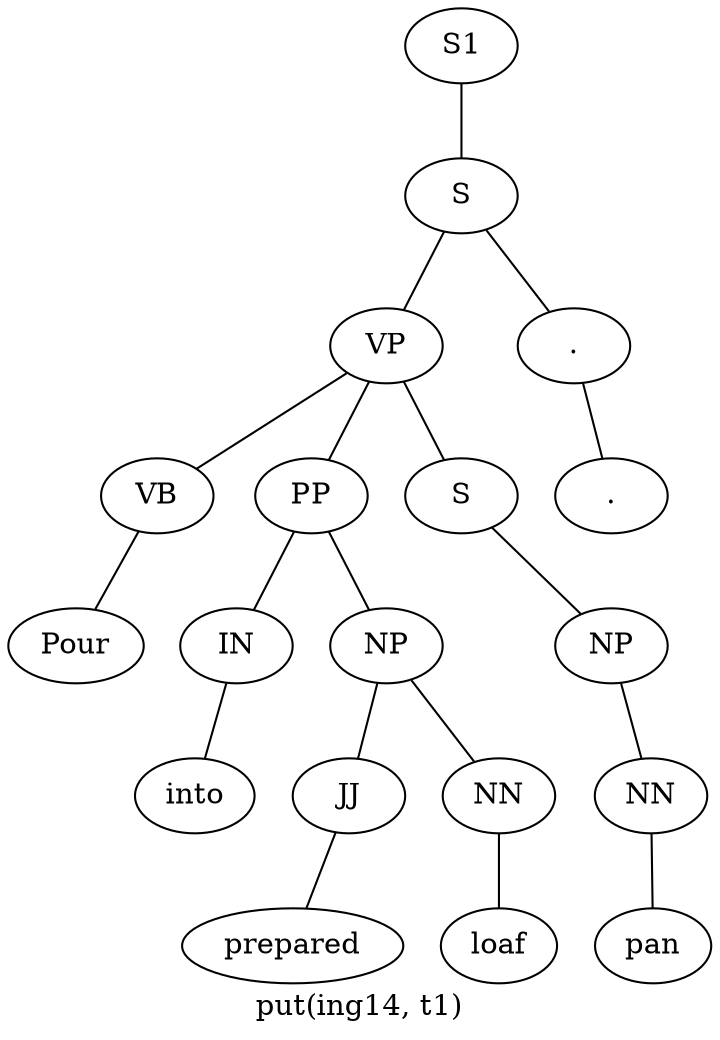 graph SyntaxGraph {
	label = "put(ing14, t1)";
	Node0 [label="S1"];
	Node1 [label="S"];
	Node2 [label="VP"];
	Node3 [label="VB"];
	Node4 [label="Pour"];
	Node5 [label="PP"];
	Node6 [label="IN"];
	Node7 [label="into"];
	Node8 [label="NP"];
	Node9 [label="JJ"];
	Node10 [label="prepared"];
	Node11 [label="NN"];
	Node12 [label="loaf"];
	Node13 [label="S"];
	Node14 [label="NP"];
	Node15 [label="NN"];
	Node16 [label="pan"];
	Node17 [label="."];
	Node18 [label="."];

	Node0 -- Node1;
	Node1 -- Node2;
	Node1 -- Node17;
	Node2 -- Node3;
	Node2 -- Node5;
	Node2 -- Node13;
	Node3 -- Node4;
	Node5 -- Node6;
	Node5 -- Node8;
	Node6 -- Node7;
	Node8 -- Node9;
	Node8 -- Node11;
	Node9 -- Node10;
	Node11 -- Node12;
	Node13 -- Node14;
	Node14 -- Node15;
	Node15 -- Node16;
	Node17 -- Node18;
}